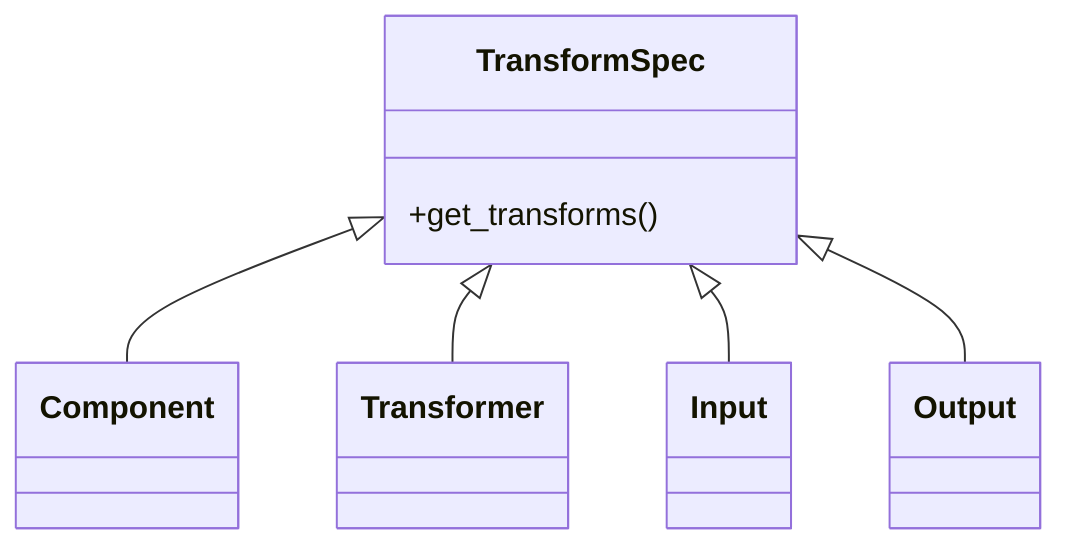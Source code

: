 classDiagram
    direction TB
        TransformSpec <|-- Component
        TransformSpec <|-- Transformer
        TransformSpec <|-- Input
        TransformSpec <|-- Output

    class TransformSpec{
        +get_transforms()
    }
